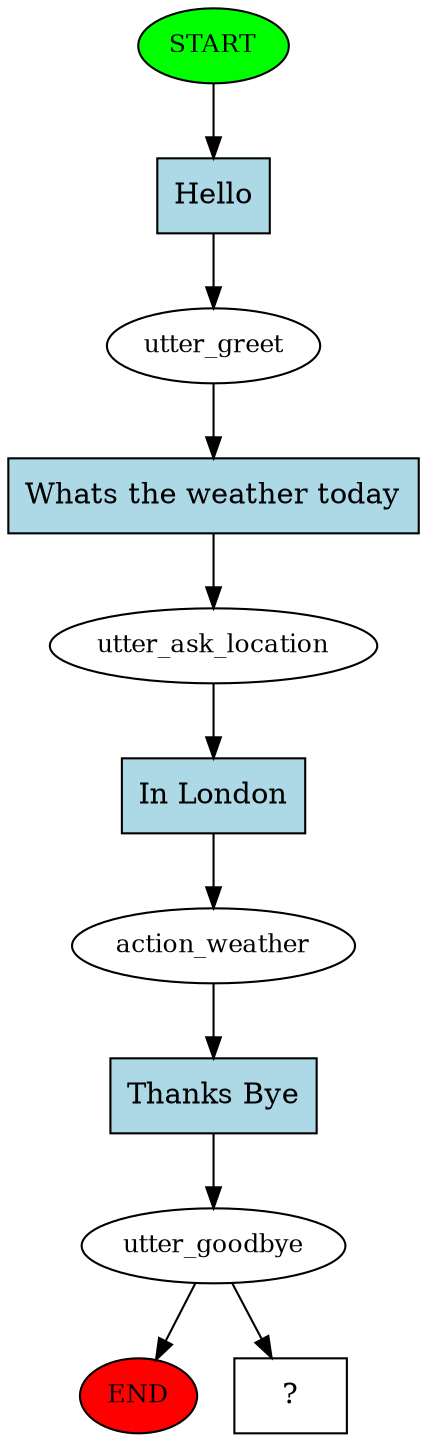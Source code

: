 digraph  {
0 [class="start active", fillcolor=green, fontsize=12, label=START, style=filled];
"-1" [class=end, fillcolor=red, fontsize=12, label=END, style=filled];
1 [class=active, fontsize=12, label=utter_greet];
2 [class=active, fontsize=12, label=utter_ask_location];
3 [class=active, fontsize=12, label=action_weather];
4 [class=active, fontsize=12, label=utter_goodbye];
9 [class="intent dashed active", label="  ?  ", shape=rect];
10 [class="intent active", fillcolor=lightblue, label=Hello, shape=rect, style=filled];
11 [class="intent active", fillcolor=lightblue, label="Whats the weather today", shape=rect, style=filled];
12 [class="intent active", fillcolor=lightblue, label="In London", shape=rect, style=filled];
13 [class="intent active", fillcolor=lightblue, label="Thanks Bye", shape=rect, style=filled];
0 -> 10  [class=active, key=0];
1 -> 11  [class=active, key=0];
2 -> 12  [class=active, key=0];
3 -> 13  [class=active, key=0];
4 -> "-1"  [class="", key=NONE, label=""];
4 -> 9  [class=active, key=NONE, label=""];
10 -> 1  [class=active, key=0];
11 -> 2  [class=active, key=0];
12 -> 3  [class=active, key=0];
13 -> 4  [class=active, key=0];
}
